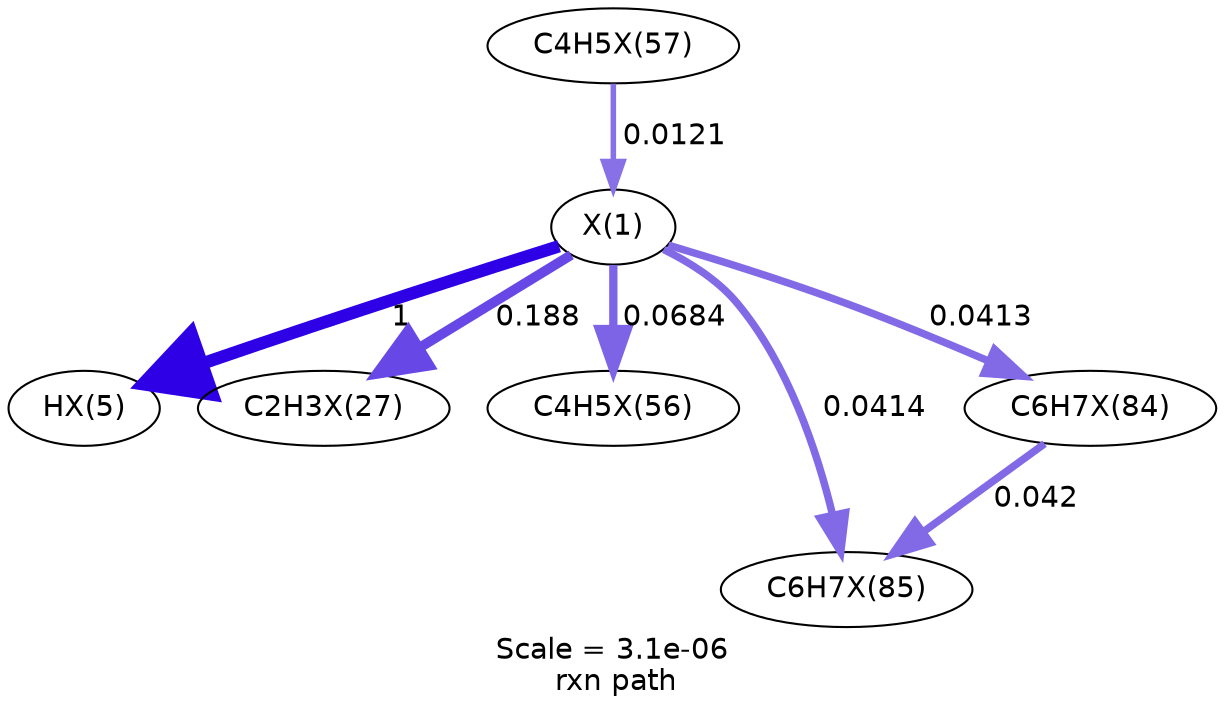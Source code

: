digraph reaction_paths {
center=1;
s30 -> s31[fontname="Helvetica", style="setlinewidth(6)", arrowsize=3, color="0.7, 1.5, 0.9"
, label=" 1"];
s30 -> s32[fontname="Helvetica", style="setlinewidth(4.74)", arrowsize=2.37, color="0.7, 0.688, 0.9"
, label=" 0.188"];
s40 -> s30[fontname="Helvetica", style="setlinewidth(2.66)", arrowsize=1.33, color="0.7, 0.512, 0.9"
, label=" 0.0121"];
s30 -> s39[fontname="Helvetica", style="setlinewidth(3.98)", arrowsize=1.99, color="0.7, 0.568, 0.9"
, label=" 0.0684"];
s30 -> s45[fontname="Helvetica", style="setlinewidth(3.6)", arrowsize=1.8, color="0.7, 0.541, 0.9"
, label=" 0.0414"];
s30 -> s44[fontname="Helvetica", style="setlinewidth(3.59)", arrowsize=1.8, color="0.7, 0.541, 0.9"
, label=" 0.0413"];
s44 -> s45[fontname="Helvetica", style="setlinewidth(3.61)", arrowsize=1.8, color="0.7, 0.542, 0.9"
, label=" 0.042"];
s30 [ fontname="Helvetica", label="X(1)"];
s31 [ fontname="Helvetica", label="HX(5)"];
s32 [ fontname="Helvetica", label="C2H3X(27)"];
s39 [ fontname="Helvetica", label="C4H5X(56)"];
s40 [ fontname="Helvetica", label="C4H5X(57)"];
s44 [ fontname="Helvetica", label="C6H7X(84)"];
s45 [ fontname="Helvetica", label="C6H7X(85)"];
 label = "Scale = 3.1e-06\l rxn path";
 fontname = "Helvetica";
}
